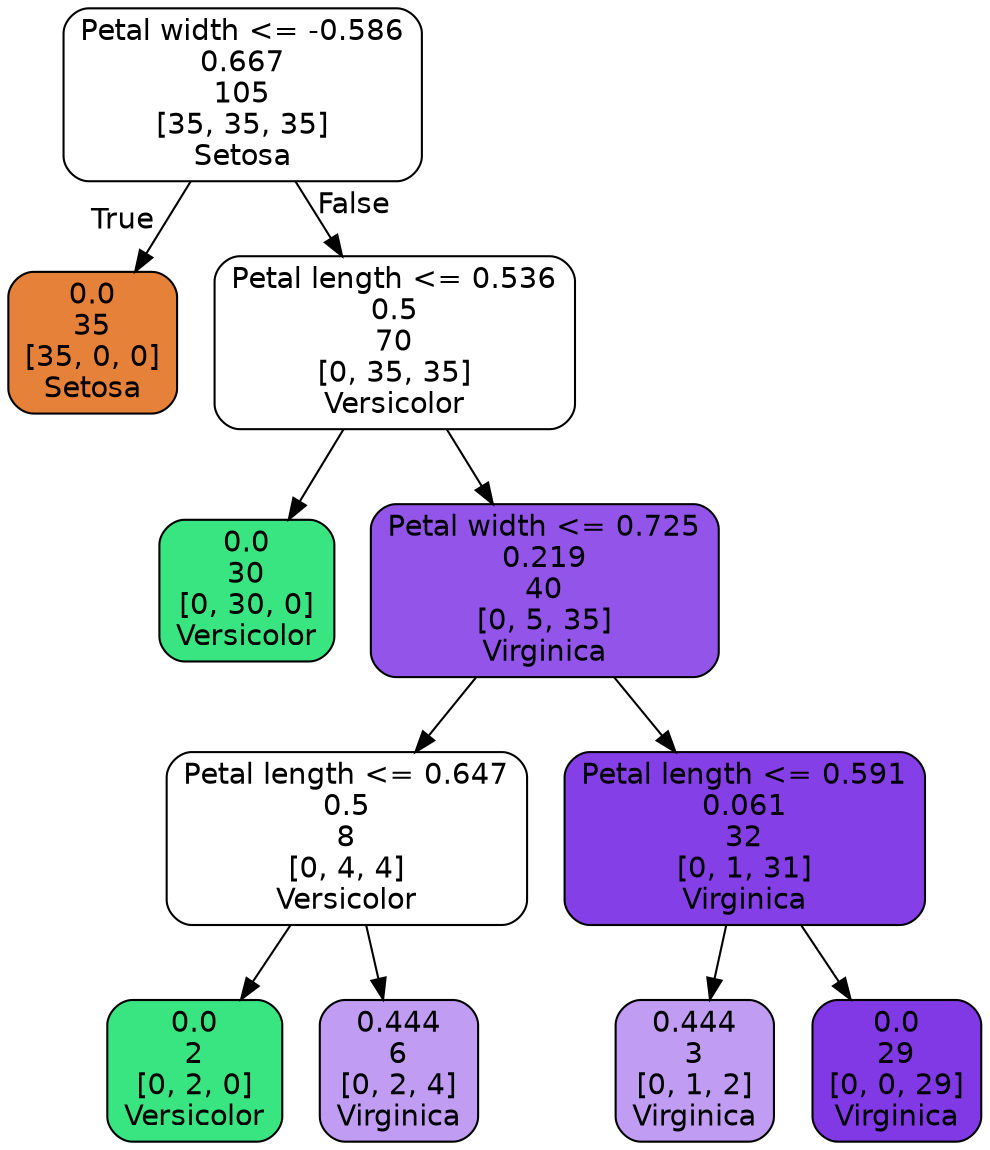digraph Tree {
node [shape=box, style="filled, rounded", color="black", fontname=helvetica] ;
edge [fontname=helvetica] ;
0 [label="Petal width <= -0.586\n0.667\n105\n[35, 35, 35]\nSetosa", fillcolor="#ffffff"] ;
1 [label="0.0\n35\n[35, 0, 0]\nSetosa", fillcolor="#e58139"] ;
0 -> 1 [labeldistance=2.5, labelangle=45, headlabel="True"] ;
2 [label="Petal length <= 0.536\n0.5\n70\n[0, 35, 35]\nVersicolor", fillcolor="#ffffff"] ;
0 -> 2 [labeldistance=2.5, labelangle=-45, headlabel="False"] ;
3 [label="0.0\n30\n[0, 30, 0]\nVersicolor", fillcolor="#39e581"] ;
2 -> 3 ;
4 [label="Petal width <= 0.725\n0.219\n40\n[0, 5, 35]\nVirginica", fillcolor="#9355e9"] ;
2 -> 4 ;
5 [label="Petal length <= 0.647\n0.5\n8\n[0, 4, 4]\nVersicolor", fillcolor="#ffffff"] ;
4 -> 5 ;
6 [label="0.0\n2\n[0, 2, 0]\nVersicolor", fillcolor="#39e581"] ;
5 -> 6 ;
7 [label="0.444\n6\n[0, 2, 4]\nVirginica", fillcolor="#c09cf2"] ;
5 -> 7 ;
8 [label="Petal length <= 0.591\n0.061\n32\n[0, 1, 31]\nVirginica", fillcolor="#853fe6"] ;
4 -> 8 ;
9 [label="0.444\n3\n[0, 1, 2]\nVirginica", fillcolor="#c09cf2"] ;
8 -> 9 ;
10 [label="0.0\n29\n[0, 0, 29]\nVirginica", fillcolor="#8139e5"] ;
8 -> 10 ;
}